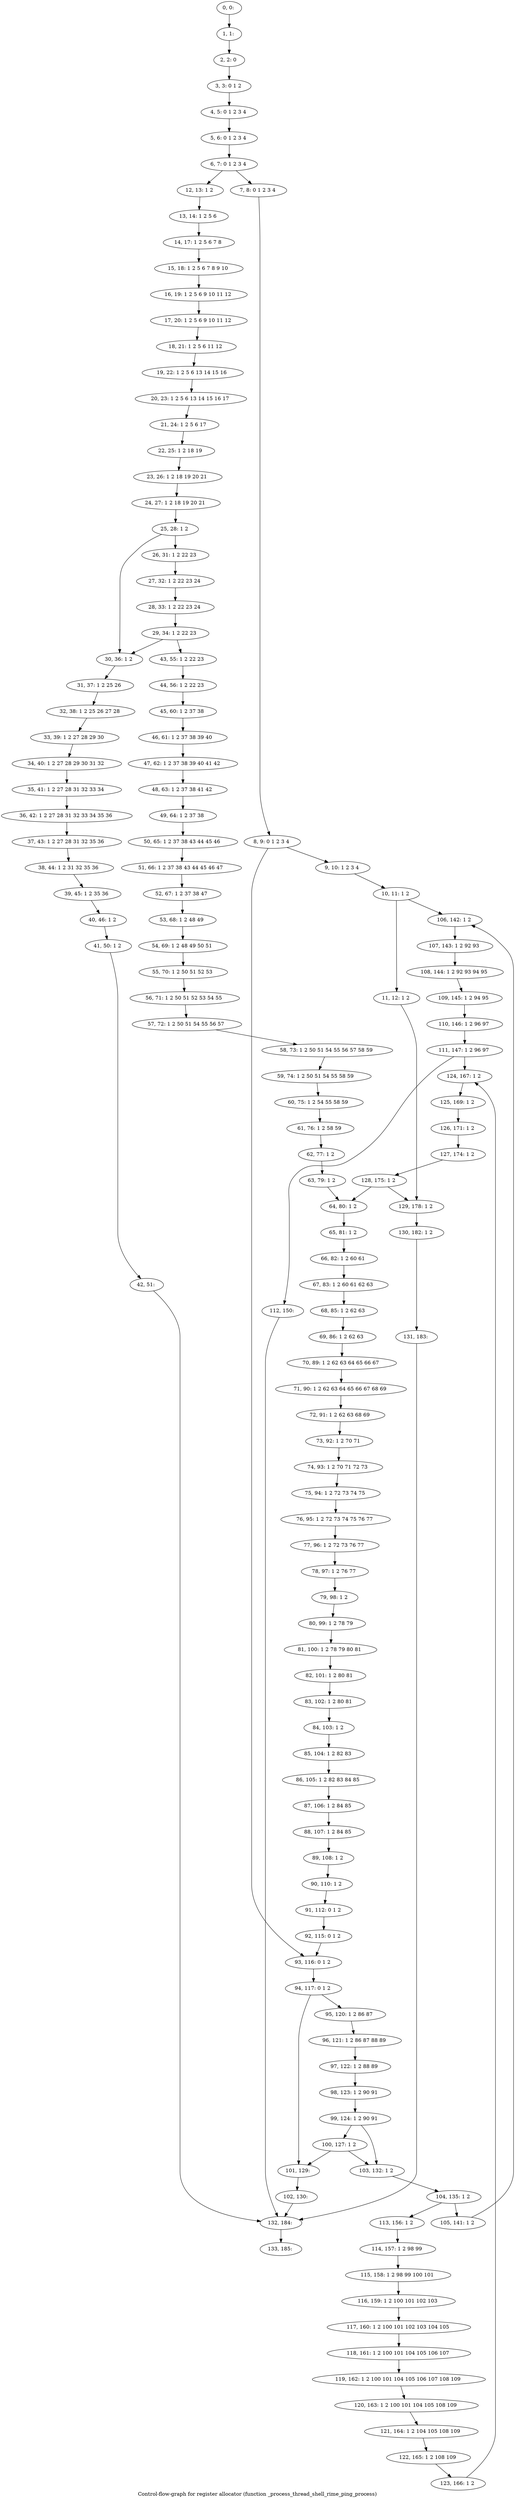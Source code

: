 digraph G {
graph [label="Control-flow-graph for register allocator (function _process_thread_shell_rime_ping_process)"]
0[label="0, 0: "];
1[label="1, 1: "];
2[label="2, 2: 0 "];
3[label="3, 3: 0 1 2 "];
4[label="4, 5: 0 1 2 3 4 "];
5[label="5, 6: 0 1 2 3 4 "];
6[label="6, 7: 0 1 2 3 4 "];
7[label="7, 8: 0 1 2 3 4 "];
8[label="8, 9: 0 1 2 3 4 "];
9[label="9, 10: 1 2 3 4 "];
10[label="10, 11: 1 2 "];
11[label="11, 12: 1 2 "];
12[label="12, 13: 1 2 "];
13[label="13, 14: 1 2 5 6 "];
14[label="14, 17: 1 2 5 6 7 8 "];
15[label="15, 18: 1 2 5 6 7 8 9 10 "];
16[label="16, 19: 1 2 5 6 9 10 11 12 "];
17[label="17, 20: 1 2 5 6 9 10 11 12 "];
18[label="18, 21: 1 2 5 6 11 12 "];
19[label="19, 22: 1 2 5 6 13 14 15 16 "];
20[label="20, 23: 1 2 5 6 13 14 15 16 17 "];
21[label="21, 24: 1 2 5 6 17 "];
22[label="22, 25: 1 2 18 19 "];
23[label="23, 26: 1 2 18 19 20 21 "];
24[label="24, 27: 1 2 18 19 20 21 "];
25[label="25, 28: 1 2 "];
26[label="26, 31: 1 2 22 23 "];
27[label="27, 32: 1 2 22 23 24 "];
28[label="28, 33: 1 2 22 23 24 "];
29[label="29, 34: 1 2 22 23 "];
30[label="30, 36: 1 2 "];
31[label="31, 37: 1 2 25 26 "];
32[label="32, 38: 1 2 25 26 27 28 "];
33[label="33, 39: 1 2 27 28 29 30 "];
34[label="34, 40: 1 2 27 28 29 30 31 32 "];
35[label="35, 41: 1 2 27 28 31 32 33 34 "];
36[label="36, 42: 1 2 27 28 31 32 33 34 35 36 "];
37[label="37, 43: 1 2 27 28 31 32 35 36 "];
38[label="38, 44: 1 2 31 32 35 36 "];
39[label="39, 45: 1 2 35 36 "];
40[label="40, 46: 1 2 "];
41[label="41, 50: 1 2 "];
42[label="42, 51: "];
43[label="43, 55: 1 2 22 23 "];
44[label="44, 56: 1 2 22 23 "];
45[label="45, 60: 1 2 37 38 "];
46[label="46, 61: 1 2 37 38 39 40 "];
47[label="47, 62: 1 2 37 38 39 40 41 42 "];
48[label="48, 63: 1 2 37 38 41 42 "];
49[label="49, 64: 1 2 37 38 "];
50[label="50, 65: 1 2 37 38 43 44 45 46 "];
51[label="51, 66: 1 2 37 38 43 44 45 46 47 "];
52[label="52, 67: 1 2 37 38 47 "];
53[label="53, 68: 1 2 48 49 "];
54[label="54, 69: 1 2 48 49 50 51 "];
55[label="55, 70: 1 2 50 51 52 53 "];
56[label="56, 71: 1 2 50 51 52 53 54 55 "];
57[label="57, 72: 1 2 50 51 54 55 56 57 "];
58[label="58, 73: 1 2 50 51 54 55 56 57 58 59 "];
59[label="59, 74: 1 2 50 51 54 55 58 59 "];
60[label="60, 75: 1 2 54 55 58 59 "];
61[label="61, 76: 1 2 58 59 "];
62[label="62, 77: 1 2 "];
63[label="63, 79: 1 2 "];
64[label="64, 80: 1 2 "];
65[label="65, 81: 1 2 "];
66[label="66, 82: 1 2 60 61 "];
67[label="67, 83: 1 2 60 61 62 63 "];
68[label="68, 85: 1 2 62 63 "];
69[label="69, 86: 1 2 62 63 "];
70[label="70, 89: 1 2 62 63 64 65 66 67 "];
71[label="71, 90: 1 2 62 63 64 65 66 67 68 69 "];
72[label="72, 91: 1 2 62 63 68 69 "];
73[label="73, 92: 1 2 70 71 "];
74[label="74, 93: 1 2 70 71 72 73 "];
75[label="75, 94: 1 2 72 73 74 75 "];
76[label="76, 95: 1 2 72 73 74 75 76 77 "];
77[label="77, 96: 1 2 72 73 76 77 "];
78[label="78, 97: 1 2 76 77 "];
79[label="79, 98: 1 2 "];
80[label="80, 99: 1 2 78 79 "];
81[label="81, 100: 1 2 78 79 80 81 "];
82[label="82, 101: 1 2 80 81 "];
83[label="83, 102: 1 2 80 81 "];
84[label="84, 103: 1 2 "];
85[label="85, 104: 1 2 82 83 "];
86[label="86, 105: 1 2 82 83 84 85 "];
87[label="87, 106: 1 2 84 85 "];
88[label="88, 107: 1 2 84 85 "];
89[label="89, 108: 1 2 "];
90[label="90, 110: 1 2 "];
91[label="91, 112: 0 1 2 "];
92[label="92, 115: 0 1 2 "];
93[label="93, 116: 0 1 2 "];
94[label="94, 117: 0 1 2 "];
95[label="95, 120: 1 2 86 87 "];
96[label="96, 121: 1 2 86 87 88 89 "];
97[label="97, 122: 1 2 88 89 "];
98[label="98, 123: 1 2 90 91 "];
99[label="99, 124: 1 2 90 91 "];
100[label="100, 127: 1 2 "];
101[label="101, 129: "];
102[label="102, 130: "];
103[label="103, 132: 1 2 "];
104[label="104, 135: 1 2 "];
105[label="105, 141: 1 2 "];
106[label="106, 142: 1 2 "];
107[label="107, 143: 1 2 92 93 "];
108[label="108, 144: 1 2 92 93 94 95 "];
109[label="109, 145: 1 2 94 95 "];
110[label="110, 146: 1 2 96 97 "];
111[label="111, 147: 1 2 96 97 "];
112[label="112, 150: "];
113[label="113, 156: 1 2 "];
114[label="114, 157: 1 2 98 99 "];
115[label="115, 158: 1 2 98 99 100 101 "];
116[label="116, 159: 1 2 100 101 102 103 "];
117[label="117, 160: 1 2 100 101 102 103 104 105 "];
118[label="118, 161: 1 2 100 101 104 105 106 107 "];
119[label="119, 162: 1 2 100 101 104 105 106 107 108 109 "];
120[label="120, 163: 1 2 100 101 104 105 108 109 "];
121[label="121, 164: 1 2 104 105 108 109 "];
122[label="122, 165: 1 2 108 109 "];
123[label="123, 166: 1 2 "];
124[label="124, 167: 1 2 "];
125[label="125, 169: 1 2 "];
126[label="126, 171: 1 2 "];
127[label="127, 174: 1 2 "];
128[label="128, 175: 1 2 "];
129[label="129, 178: 1 2 "];
130[label="130, 182: 1 2 "];
131[label="131, 183: "];
132[label="132, 184: "];
133[label="133, 185: "];
0->1 ;
1->2 ;
2->3 ;
3->4 ;
4->5 ;
5->6 ;
6->7 ;
6->12 ;
7->8 ;
8->9 ;
8->93 ;
9->10 ;
10->11 ;
10->106 ;
11->129 ;
12->13 ;
13->14 ;
14->15 ;
15->16 ;
16->17 ;
17->18 ;
18->19 ;
19->20 ;
20->21 ;
21->22 ;
22->23 ;
23->24 ;
24->25 ;
25->26 ;
25->30 ;
26->27 ;
27->28 ;
28->29 ;
29->30 ;
29->43 ;
30->31 ;
31->32 ;
32->33 ;
33->34 ;
34->35 ;
35->36 ;
36->37 ;
37->38 ;
38->39 ;
39->40 ;
40->41 ;
41->42 ;
42->132 ;
43->44 ;
44->45 ;
45->46 ;
46->47 ;
47->48 ;
48->49 ;
49->50 ;
50->51 ;
51->52 ;
52->53 ;
53->54 ;
54->55 ;
55->56 ;
56->57 ;
57->58 ;
58->59 ;
59->60 ;
60->61 ;
61->62 ;
62->63 ;
63->64 ;
64->65 ;
65->66 ;
66->67 ;
67->68 ;
68->69 ;
69->70 ;
70->71 ;
71->72 ;
72->73 ;
73->74 ;
74->75 ;
75->76 ;
76->77 ;
77->78 ;
78->79 ;
79->80 ;
80->81 ;
81->82 ;
82->83 ;
83->84 ;
84->85 ;
85->86 ;
86->87 ;
87->88 ;
88->89 ;
89->90 ;
90->91 ;
91->92 ;
92->93 ;
93->94 ;
94->95 ;
94->101 ;
95->96 ;
96->97 ;
97->98 ;
98->99 ;
99->100 ;
99->103 ;
100->101 ;
100->103 ;
101->102 ;
102->132 ;
103->104 ;
104->105 ;
104->113 ;
105->106 ;
106->107 ;
107->108 ;
108->109 ;
109->110 ;
110->111 ;
111->112 ;
111->124 ;
112->132 ;
113->114 ;
114->115 ;
115->116 ;
116->117 ;
117->118 ;
118->119 ;
119->120 ;
120->121 ;
121->122 ;
122->123 ;
123->124 ;
124->125 ;
125->126 ;
126->127 ;
127->128 ;
128->129 ;
128->64 ;
129->130 ;
130->131 ;
131->132 ;
132->133 ;
}
